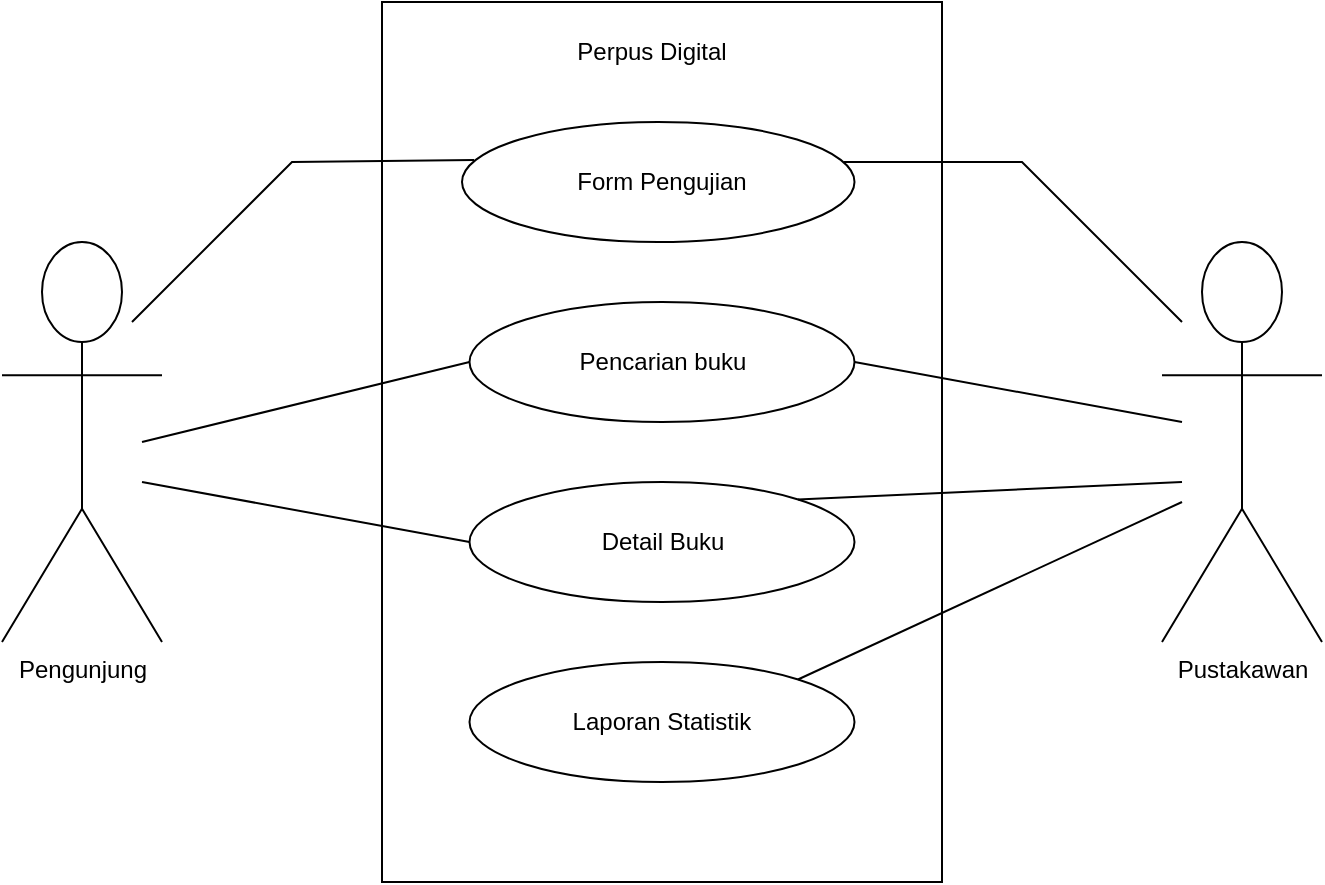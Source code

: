 <mxfile version="23.1.1" type="github">
  <diagram name="Page-1" id="rikRxOEzmj9urvbiknJa">
    <mxGraphModel dx="880" dy="478" grid="1" gridSize="10" guides="1" tooltips="1" connect="1" arrows="1" fold="1" page="1" pageScale="1" pageWidth="850" pageHeight="1100" math="0" shadow="0">
      <root>
        <mxCell id="0" />
        <mxCell id="1" parent="0" />
        <mxCell id="DrzQErr-66qLM0zfuC4E-1" value="Pengunjung" style="shape=umlActor;verticalLabelPosition=bottom;verticalAlign=top;html=1;outlineConnect=0;" vertex="1" parent="1">
          <mxGeometry x="90" y="200" width="80" height="200" as="geometry" />
        </mxCell>
        <mxCell id="DrzQErr-66qLM0zfuC4E-3" value="Pustakawan" style="shape=umlActor;verticalLabelPosition=bottom;verticalAlign=top;html=1;outlineConnect=0;" vertex="1" parent="1">
          <mxGeometry x="670" y="200" width="80" height="200" as="geometry" />
        </mxCell>
        <mxCell id="DrzQErr-66qLM0zfuC4E-24" value="" style="group" vertex="1" connectable="0" parent="1">
          <mxGeometry x="280" y="80" width="280" height="440" as="geometry" />
        </mxCell>
        <mxCell id="DrzQErr-66qLM0zfuC4E-2" value="" style="rounded=0;whiteSpace=wrap;html=1;" vertex="1" parent="DrzQErr-66qLM0zfuC4E-24">
          <mxGeometry width="280" height="440" as="geometry" />
        </mxCell>
        <mxCell id="DrzQErr-66qLM0zfuC4E-4" value="Perpus Digital" style="text;html=1;strokeColor=none;fillColor=none;align=center;verticalAlign=middle;whiteSpace=wrap;rounded=0;" vertex="1" parent="DrzQErr-66qLM0zfuC4E-24">
          <mxGeometry x="85" y="10" width="100" height="30" as="geometry" />
        </mxCell>
        <mxCell id="DrzQErr-66qLM0zfuC4E-5" value="" style="ellipse;whiteSpace=wrap;html=1;" vertex="1" parent="DrzQErr-66qLM0zfuC4E-24">
          <mxGeometry x="40" y="60" width="196.25" height="60" as="geometry" />
        </mxCell>
        <mxCell id="DrzQErr-66qLM0zfuC4E-7" value="" style="ellipse;whiteSpace=wrap;html=1;" vertex="1" parent="DrzQErr-66qLM0zfuC4E-24">
          <mxGeometry x="43.75" y="150" width="192.5" height="60" as="geometry" />
        </mxCell>
        <mxCell id="DrzQErr-66qLM0zfuC4E-8" value="" style="ellipse;whiteSpace=wrap;html=1;" vertex="1" parent="DrzQErr-66qLM0zfuC4E-24">
          <mxGeometry x="43.75" y="240" width="192.5" height="60" as="geometry" />
        </mxCell>
        <mxCell id="DrzQErr-66qLM0zfuC4E-9" value="" style="ellipse;whiteSpace=wrap;html=1;" vertex="1" parent="DrzQErr-66qLM0zfuC4E-24">
          <mxGeometry x="43.75" y="330" width="192.5" height="60" as="geometry" />
        </mxCell>
        <mxCell id="DrzQErr-66qLM0zfuC4E-10" value="Form Pengujian" style="text;html=1;strokeColor=none;fillColor=none;align=center;verticalAlign=middle;whiteSpace=wrap;rounded=0;" vertex="1" parent="DrzQErr-66qLM0zfuC4E-24">
          <mxGeometry x="80" y="75" width="120" height="30" as="geometry" />
        </mxCell>
        <mxCell id="DrzQErr-66qLM0zfuC4E-11" value="Pencarian buku" style="text;html=1;strokeColor=none;fillColor=none;align=center;verticalAlign=middle;whiteSpace=wrap;rounded=0;" vertex="1" parent="DrzQErr-66qLM0zfuC4E-24">
          <mxGeometry x="87.5" y="165" width="105" height="30" as="geometry" />
        </mxCell>
        <mxCell id="DrzQErr-66qLM0zfuC4E-12" value="Detail Buku" style="text;html=1;strokeColor=none;fillColor=none;align=center;verticalAlign=middle;whiteSpace=wrap;rounded=0;" vertex="1" parent="DrzQErr-66qLM0zfuC4E-24">
          <mxGeometry x="97.5" y="255" width="85" height="30" as="geometry" />
        </mxCell>
        <mxCell id="DrzQErr-66qLM0zfuC4E-13" value="Laporan Statistik" style="text;html=1;strokeColor=none;fillColor=none;align=center;verticalAlign=middle;whiteSpace=wrap;rounded=0;" vertex="1" parent="DrzQErr-66qLM0zfuC4E-24">
          <mxGeometry x="85" y="345" width="110" height="30" as="geometry" />
        </mxCell>
        <mxCell id="DrzQErr-66qLM0zfuC4E-30" value="" style="endArrow=none;html=1;rounded=0;entryX=0.031;entryY=0.317;entryDx=0;entryDy=0;entryPerimeter=0;" edge="1" parent="DrzQErr-66qLM0zfuC4E-24" target="DrzQErr-66qLM0zfuC4E-5">
          <mxGeometry width="50" height="50" relative="1" as="geometry">
            <mxPoint x="-125" y="160" as="sourcePoint" />
            <mxPoint x="-75" y="110" as="targetPoint" />
            <Array as="points">
              <mxPoint x="-45" y="80" />
            </Array>
          </mxGeometry>
        </mxCell>
        <mxCell id="DrzQErr-66qLM0zfuC4E-31" value="" style="endArrow=none;html=1;rounded=0;entryX=0;entryY=0.5;entryDx=0;entryDy=0;" edge="1" parent="1" target="DrzQErr-66qLM0zfuC4E-7">
          <mxGeometry width="50" height="50" relative="1" as="geometry">
            <mxPoint x="160" y="300" as="sourcePoint" />
            <mxPoint x="210" y="250" as="targetPoint" />
          </mxGeometry>
        </mxCell>
        <mxCell id="DrzQErr-66qLM0zfuC4E-32" value="" style="endArrow=none;html=1;rounded=0;entryX=0;entryY=0.5;entryDx=0;entryDy=0;" edge="1" parent="1" target="DrzQErr-66qLM0zfuC4E-8">
          <mxGeometry width="50" height="50" relative="1" as="geometry">
            <mxPoint x="160" y="320" as="sourcePoint" />
            <mxPoint x="210" y="290" as="targetPoint" />
          </mxGeometry>
        </mxCell>
        <mxCell id="DrzQErr-66qLM0zfuC4E-33" value="" style="endArrow=none;html=1;rounded=0;entryX=0.973;entryY=0.333;entryDx=0;entryDy=0;entryPerimeter=0;" edge="1" parent="1" target="DrzQErr-66qLM0zfuC4E-5">
          <mxGeometry width="50" height="50" relative="1" as="geometry">
            <mxPoint x="680" y="240" as="sourcePoint" />
            <mxPoint x="730" y="190" as="targetPoint" />
            <Array as="points">
              <mxPoint x="600" y="160" />
            </Array>
          </mxGeometry>
        </mxCell>
        <mxCell id="DrzQErr-66qLM0zfuC4E-34" value="" style="endArrow=none;html=1;rounded=0;exitX=1;exitY=0.5;exitDx=0;exitDy=0;" edge="1" parent="1" source="DrzQErr-66qLM0zfuC4E-7">
          <mxGeometry width="50" height="50" relative="1" as="geometry">
            <mxPoint x="630" y="340" as="sourcePoint" />
            <mxPoint x="680" y="290" as="targetPoint" />
          </mxGeometry>
        </mxCell>
        <mxCell id="DrzQErr-66qLM0zfuC4E-39" value="" style="endArrow=none;html=1;rounded=0;exitX=1;exitY=0;exitDx=0;exitDy=0;" edge="1" parent="1" source="DrzQErr-66qLM0zfuC4E-8">
          <mxGeometry width="50" height="50" relative="1" as="geometry">
            <mxPoint x="630" y="370" as="sourcePoint" />
            <mxPoint x="680" y="320" as="targetPoint" />
          </mxGeometry>
        </mxCell>
        <mxCell id="DrzQErr-66qLM0zfuC4E-40" value="" style="endArrow=none;html=1;rounded=0;exitX=1;exitY=0;exitDx=0;exitDy=0;" edge="1" parent="1" source="DrzQErr-66qLM0zfuC4E-9">
          <mxGeometry width="50" height="50" relative="1" as="geometry">
            <mxPoint x="520.0" y="416.98" as="sourcePoint" />
            <mxPoint x="680" y="330" as="targetPoint" />
          </mxGeometry>
        </mxCell>
      </root>
    </mxGraphModel>
  </diagram>
</mxfile>
